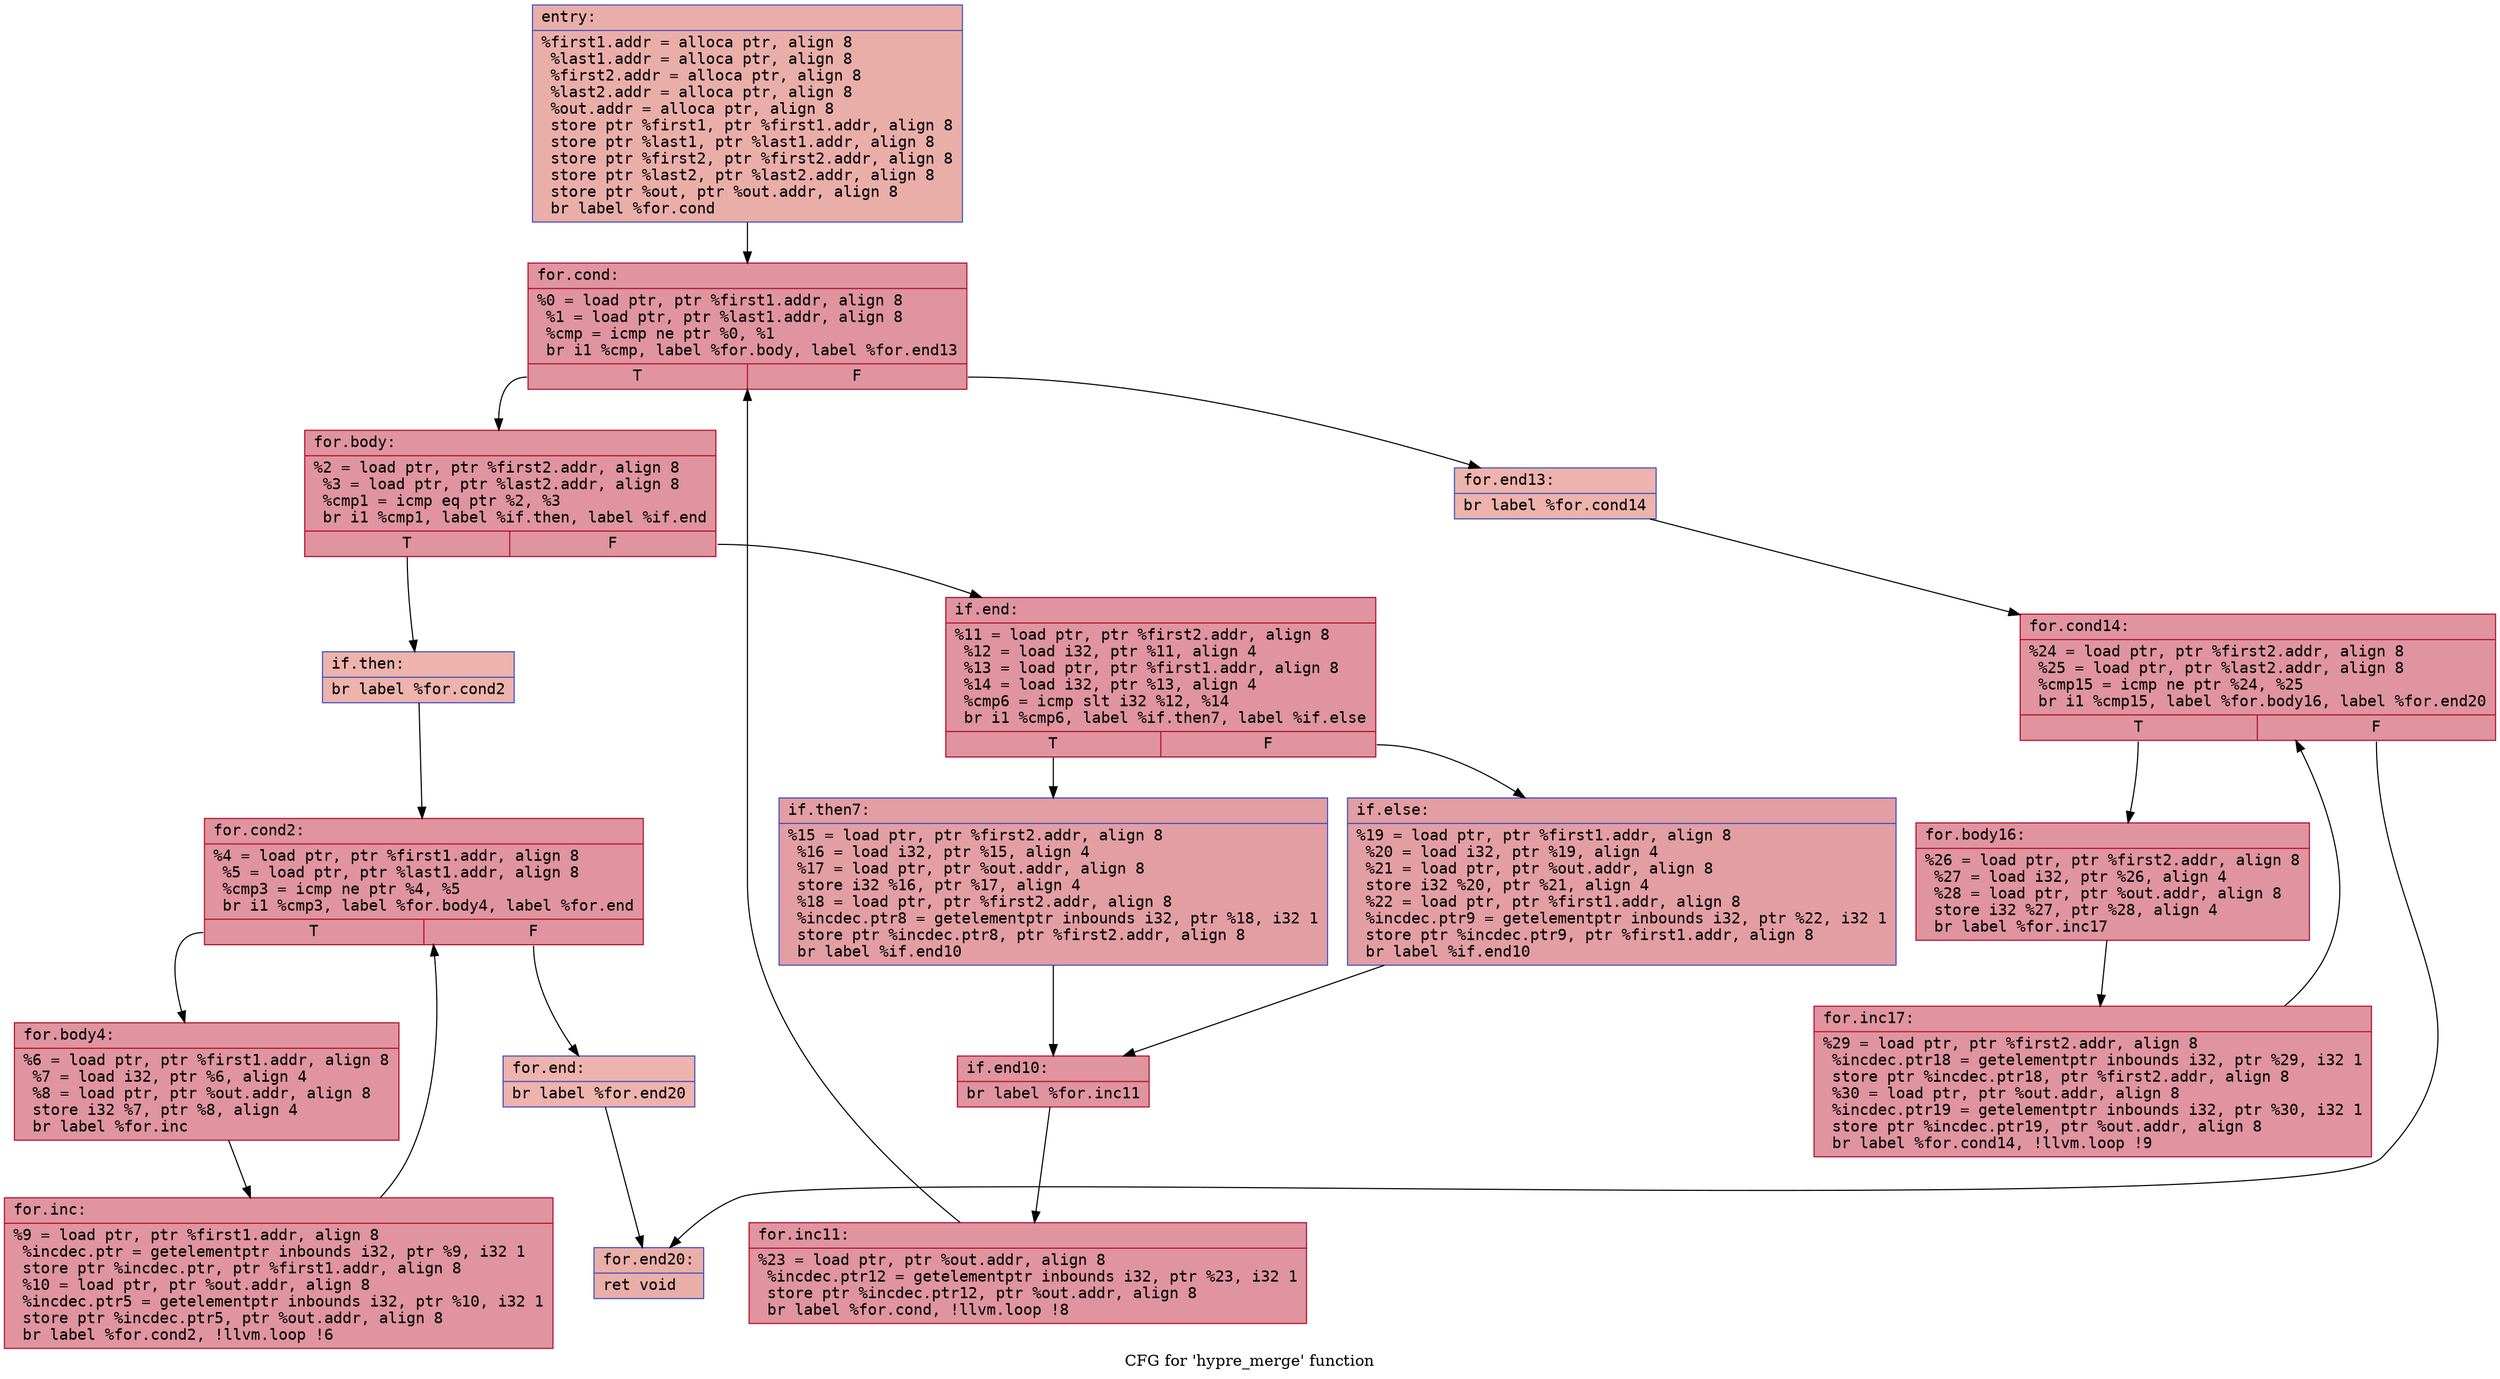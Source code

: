 digraph "CFG for 'hypre_merge' function" {
	label="CFG for 'hypre_merge' function";

	Node0x561d7ab968b0 [shape=record,color="#3d50c3ff", style=filled, fillcolor="#d0473d70" fontname="Courier",label="{entry:\l|  %first1.addr = alloca ptr, align 8\l  %last1.addr = alloca ptr, align 8\l  %first2.addr = alloca ptr, align 8\l  %last2.addr = alloca ptr, align 8\l  %out.addr = alloca ptr, align 8\l  store ptr %first1, ptr %first1.addr, align 8\l  store ptr %last1, ptr %last1.addr, align 8\l  store ptr %first2, ptr %first2.addr, align 8\l  store ptr %last2, ptr %last2.addr, align 8\l  store ptr %out, ptr %out.addr, align 8\l  br label %for.cond\l}"];
	Node0x561d7ab968b0 -> Node0x561d7ab971c0[tooltip="entry -> for.cond\nProbability 100.00%" ];
	Node0x561d7ab971c0 [shape=record,color="#b70d28ff", style=filled, fillcolor="#b70d2870" fontname="Courier",label="{for.cond:\l|  %0 = load ptr, ptr %first1.addr, align 8\l  %1 = load ptr, ptr %last1.addr, align 8\l  %cmp = icmp ne ptr %0, %1\l  br i1 %cmp, label %for.body, label %for.end13\l|{<s0>T|<s1>F}}"];
	Node0x561d7ab971c0:s0 -> Node0x561d7ab97600[tooltip="for.cond -> for.body\nProbability 96.88%" ];
	Node0x561d7ab971c0:s1 -> Node0x561d7ab97680[tooltip="for.cond -> for.end13\nProbability 3.12%" ];
	Node0x561d7ab97600 [shape=record,color="#b70d28ff", style=filled, fillcolor="#b70d2870" fontname="Courier",label="{for.body:\l|  %2 = load ptr, ptr %first2.addr, align 8\l  %3 = load ptr, ptr %last2.addr, align 8\l  %cmp1 = icmp eq ptr %2, %3\l  br i1 %cmp1, label %if.then, label %if.end\l|{<s0>T|<s1>F}}"];
	Node0x561d7ab97600:s0 -> Node0x561d7ab99cb0[tooltip="for.body -> if.then\nProbability 3.12%" ];
	Node0x561d7ab97600:s1 -> Node0x561d7ab99d20[tooltip="for.body -> if.end\nProbability 96.88%" ];
	Node0x561d7ab99cb0 [shape=record,color="#3d50c3ff", style=filled, fillcolor="#d6524470" fontname="Courier",label="{if.then:\l|  br label %for.cond2\l}"];
	Node0x561d7ab99cb0 -> Node0x561d7ab99ea0[tooltip="if.then -> for.cond2\nProbability 100.00%" ];
	Node0x561d7ab99ea0 [shape=record,color="#b70d28ff", style=filled, fillcolor="#b70d2870" fontname="Courier",label="{for.cond2:\l|  %4 = load ptr, ptr %first1.addr, align 8\l  %5 = load ptr, ptr %last1.addr, align 8\l  %cmp3 = icmp ne ptr %4, %5\l  br i1 %cmp3, label %for.body4, label %for.end\l|{<s0>T|<s1>F}}"];
	Node0x561d7ab99ea0:s0 -> Node0x561d7ab9a140[tooltip="for.cond2 -> for.body4\nProbability 96.88%" ];
	Node0x561d7ab99ea0:s1 -> Node0x561d7ab9a1c0[tooltip="for.cond2 -> for.end\nProbability 3.12%" ];
	Node0x561d7ab9a140 [shape=record,color="#b70d28ff", style=filled, fillcolor="#b70d2870" fontname="Courier",label="{for.body4:\l|  %6 = load ptr, ptr %first1.addr, align 8\l  %7 = load i32, ptr %6, align 4\l  %8 = load ptr, ptr %out.addr, align 8\l  store i32 %7, ptr %8, align 4\l  br label %for.inc\l}"];
	Node0x561d7ab9a140 -> Node0x561d7ab9a560[tooltip="for.body4 -> for.inc\nProbability 100.00%" ];
	Node0x561d7ab9a560 [shape=record,color="#b70d28ff", style=filled, fillcolor="#b70d2870" fontname="Courier",label="{for.inc:\l|  %9 = load ptr, ptr %first1.addr, align 8\l  %incdec.ptr = getelementptr inbounds i32, ptr %9, i32 1\l  store ptr %incdec.ptr, ptr %first1.addr, align 8\l  %10 = load ptr, ptr %out.addr, align 8\l  %incdec.ptr5 = getelementptr inbounds i32, ptr %10, i32 1\l  store ptr %incdec.ptr5, ptr %out.addr, align 8\l  br label %for.cond2, !llvm.loop !6\l}"];
	Node0x561d7ab9a560 -> Node0x561d7ab99ea0[tooltip="for.inc -> for.cond2\nProbability 100.00%" ];
	Node0x561d7ab9a1c0 [shape=record,color="#3d50c3ff", style=filled, fillcolor="#d6524470" fontname="Courier",label="{for.end:\l|  br label %for.end20\l}"];
	Node0x561d7ab9a1c0 -> Node0x561d7ab9af00[tooltip="for.end -> for.end20\nProbability 100.00%" ];
	Node0x561d7ab99d20 [shape=record,color="#b70d28ff", style=filled, fillcolor="#b70d2870" fontname="Courier",label="{if.end:\l|  %11 = load ptr, ptr %first2.addr, align 8\l  %12 = load i32, ptr %11, align 4\l  %13 = load ptr, ptr %first1.addr, align 8\l  %14 = load i32, ptr %13, align 4\l  %cmp6 = icmp slt i32 %12, %14\l  br i1 %cmp6, label %if.then7, label %if.else\l|{<s0>T|<s1>F}}"];
	Node0x561d7ab99d20:s0 -> Node0x561d7ab9b2a0[tooltip="if.end -> if.then7\nProbability 50.00%" ];
	Node0x561d7ab99d20:s1 -> Node0x561d7ab9b320[tooltip="if.end -> if.else\nProbability 50.00%" ];
	Node0x561d7ab9b2a0 [shape=record,color="#3d50c3ff", style=filled, fillcolor="#be242e70" fontname="Courier",label="{if.then7:\l|  %15 = load ptr, ptr %first2.addr, align 8\l  %16 = load i32, ptr %15, align 4\l  %17 = load ptr, ptr %out.addr, align 8\l  store i32 %16, ptr %17, align 4\l  %18 = load ptr, ptr %first2.addr, align 8\l  %incdec.ptr8 = getelementptr inbounds i32, ptr %18, i32 1\l  store ptr %incdec.ptr8, ptr %first2.addr, align 8\l  br label %if.end10\l}"];
	Node0x561d7ab9b2a0 -> Node0x561d7ab88630[tooltip="if.then7 -> if.end10\nProbability 100.00%" ];
	Node0x561d7ab9b320 [shape=record,color="#3d50c3ff", style=filled, fillcolor="#be242e70" fontname="Courier",label="{if.else:\l|  %19 = load ptr, ptr %first1.addr, align 8\l  %20 = load i32, ptr %19, align 4\l  %21 = load ptr, ptr %out.addr, align 8\l  store i32 %20, ptr %21, align 4\l  %22 = load ptr, ptr %first1.addr, align 8\l  %incdec.ptr9 = getelementptr inbounds i32, ptr %22, i32 1\l  store ptr %incdec.ptr9, ptr %first1.addr, align 8\l  br label %if.end10\l}"];
	Node0x561d7ab9b320 -> Node0x561d7ab88630[tooltip="if.else -> if.end10\nProbability 100.00%" ];
	Node0x561d7ab88630 [shape=record,color="#b70d28ff", style=filled, fillcolor="#b70d2870" fontname="Courier",label="{if.end10:\l|  br label %for.inc11\l}"];
	Node0x561d7ab88630 -> Node0x561d7ab88ba0[tooltip="if.end10 -> for.inc11\nProbability 100.00%" ];
	Node0x561d7ab88ba0 [shape=record,color="#b70d28ff", style=filled, fillcolor="#b70d2870" fontname="Courier",label="{for.inc11:\l|  %23 = load ptr, ptr %out.addr, align 8\l  %incdec.ptr12 = getelementptr inbounds i32, ptr %23, i32 1\l  store ptr %incdec.ptr12, ptr %out.addr, align 8\l  br label %for.cond, !llvm.loop !8\l}"];
	Node0x561d7ab88ba0 -> Node0x561d7ab971c0[tooltip="for.inc11 -> for.cond\nProbability 100.00%" ];
	Node0x561d7ab97680 [shape=record,color="#3d50c3ff", style=filled, fillcolor="#d6524470" fontname="Courier",label="{for.end13:\l|  br label %for.cond14\l}"];
	Node0x561d7ab97680 -> Node0x561d7ab89040[tooltip="for.end13 -> for.cond14\nProbability 100.00%" ];
	Node0x561d7ab89040 [shape=record,color="#b70d28ff", style=filled, fillcolor="#b70d2870" fontname="Courier",label="{for.cond14:\l|  %24 = load ptr, ptr %first2.addr, align 8\l  %25 = load ptr, ptr %last2.addr, align 8\l  %cmp15 = icmp ne ptr %24, %25\l  br i1 %cmp15, label %for.body16, label %for.end20\l|{<s0>T|<s1>F}}"];
	Node0x561d7ab89040:s0 -> Node0x561d7ab892e0[tooltip="for.cond14 -> for.body16\nProbability 96.88%" ];
	Node0x561d7ab89040:s1 -> Node0x561d7ab9af00[tooltip="for.cond14 -> for.end20\nProbability 3.12%" ];
	Node0x561d7ab892e0 [shape=record,color="#b70d28ff", style=filled, fillcolor="#b70d2870" fontname="Courier",label="{for.body16:\l|  %26 = load ptr, ptr %first2.addr, align 8\l  %27 = load i32, ptr %26, align 4\l  %28 = load ptr, ptr %out.addr, align 8\l  store i32 %27, ptr %28, align 4\l  br label %for.inc17\l}"];
	Node0x561d7ab892e0 -> Node0x561d7ab89630[tooltip="for.body16 -> for.inc17\nProbability 100.00%" ];
	Node0x561d7ab89630 [shape=record,color="#b70d28ff", style=filled, fillcolor="#b70d2870" fontname="Courier",label="{for.inc17:\l|  %29 = load ptr, ptr %first2.addr, align 8\l  %incdec.ptr18 = getelementptr inbounds i32, ptr %29, i32 1\l  store ptr %incdec.ptr18, ptr %first2.addr, align 8\l  %30 = load ptr, ptr %out.addr, align 8\l  %incdec.ptr19 = getelementptr inbounds i32, ptr %30, i32 1\l  store ptr %incdec.ptr19, ptr %out.addr, align 8\l  br label %for.cond14, !llvm.loop !9\l}"];
	Node0x561d7ab89630 -> Node0x561d7ab89040[tooltip="for.inc17 -> for.cond14\nProbability 100.00%" ];
	Node0x561d7ab9af00 [shape=record,color="#3d50c3ff", style=filled, fillcolor="#d0473d70" fontname="Courier",label="{for.end20:\l|  ret void\l}"];
}
